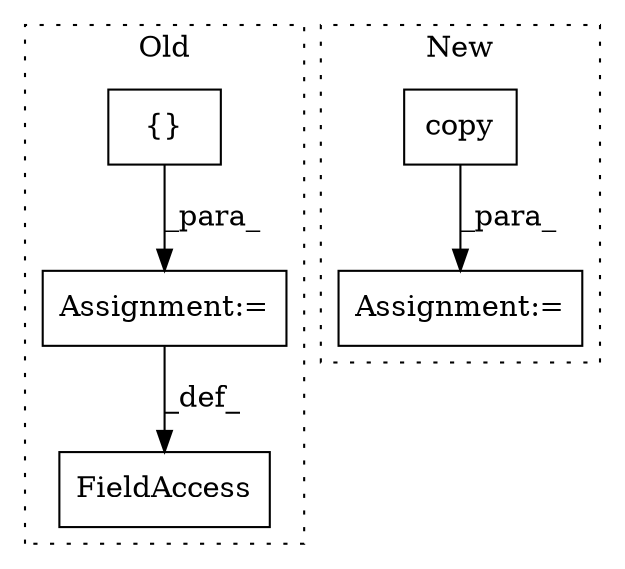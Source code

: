 digraph G {
subgraph cluster0 {
1 [label="{}" a="4" s="1041,1073" l="1,1" shape="box"];
3 [label="Assignment:=" a="7" s="1410" l="1" shape="box"];
5 [label="FieldAccess" a="22" s="1692" l="15" shape="box"];
label = "Old";
style="dotted";
}
subgraph cluster1 {
2 [label="copy" a="32" s="1307" l="6" shape="box"];
4 [label="Assignment:=" a="7" s="1251" l="1" shape="box"];
label = "New";
style="dotted";
}
1 -> 3 [label="_para_"];
2 -> 4 [label="_para_"];
3 -> 5 [label="_def_"];
}